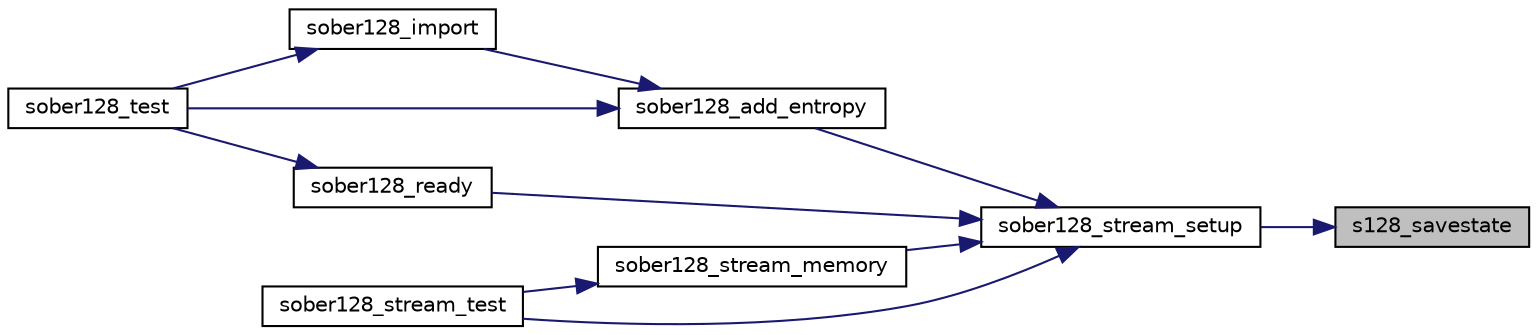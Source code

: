 digraph "s128_savestate"
{
 // LATEX_PDF_SIZE
  edge [fontname="Helvetica",fontsize="10",labelfontname="Helvetica",labelfontsize="10"];
  node [fontname="Helvetica",fontsize="10",shape=record];
  rankdir="RL";
  Node69 [label="s128_savestate",height=0.2,width=0.4,color="black", fillcolor="grey75", style="filled", fontcolor="black",tooltip=" "];
  Node69 -> Node70 [dir="back",color="midnightblue",fontsize="10",style="solid"];
  Node70 [label="sober128_stream_setup",height=0.2,width=0.4,color="black", fillcolor="white", style="filled",URL="$sober128__stream_8c.html#a0a1e7b2ff7cfbba83eee53e875ef8d6e",tooltip="Initialize an Sober128 context (only the key)"];
  Node70 -> Node71 [dir="back",color="midnightblue",fontsize="10",style="solid"];
  Node71 [label="sober128_add_entropy",height=0.2,width=0.4,color="black", fillcolor="white", style="filled",URL="$sober128_8c.html#a477d801a7eb2e66db6c4c3d7f2db3827",tooltip="Add entropy to the PRNG state."];
  Node71 -> Node72 [dir="back",color="midnightblue",fontsize="10",style="solid"];
  Node72 [label="sober128_import",height=0.2,width=0.4,color="black", fillcolor="white", style="filled",URL="$sober128_8c.html#abd0bdcc3d2a0436f74ab10b0c68fcbca",tooltip="Import a PRNG state."];
  Node72 -> Node73 [dir="back",color="midnightblue",fontsize="10",style="solid"];
  Node73 [label="sober128_test",height=0.2,width=0.4,color="black", fillcolor="white", style="filled",URL="$sober128_8c.html#ae89334392b56e0cb75d493a5bdba60b7",tooltip="PRNG self-test."];
  Node71 -> Node73 [dir="back",color="midnightblue",fontsize="10",style="solid"];
  Node70 -> Node74 [dir="back",color="midnightblue",fontsize="10",style="solid"];
  Node74 [label="sober128_ready",height=0.2,width=0.4,color="black", fillcolor="white", style="filled",URL="$sober128_8c.html#a61687a8a822a53f6bc48a79b40f48e04",tooltip="Make the PRNG ready to read from."];
  Node74 -> Node73 [dir="back",color="midnightblue",fontsize="10",style="solid"];
  Node70 -> Node75 [dir="back",color="midnightblue",fontsize="10",style="solid"];
  Node75 [label="sober128_stream_memory",height=0.2,width=0.4,color="black", fillcolor="white", style="filled",URL="$sober128__stream__memory_8c.html#a81dcb5a025f5672c4866d6d7cc906910",tooltip="Encrypt (or decrypt) bytes of ciphertext (or plaintext) with SOBER128."];
  Node75 -> Node76 [dir="back",color="midnightblue",fontsize="10",style="solid"];
  Node76 [label="sober128_stream_test",height=0.2,width=0.4,color="black", fillcolor="white", style="filled",URL="$sober128__test_8c.html#a8e3db22bfcfb2f1aab3756833983d15b",tooltip=" "];
  Node70 -> Node76 [dir="back",color="midnightblue",fontsize="10",style="solid"];
}
